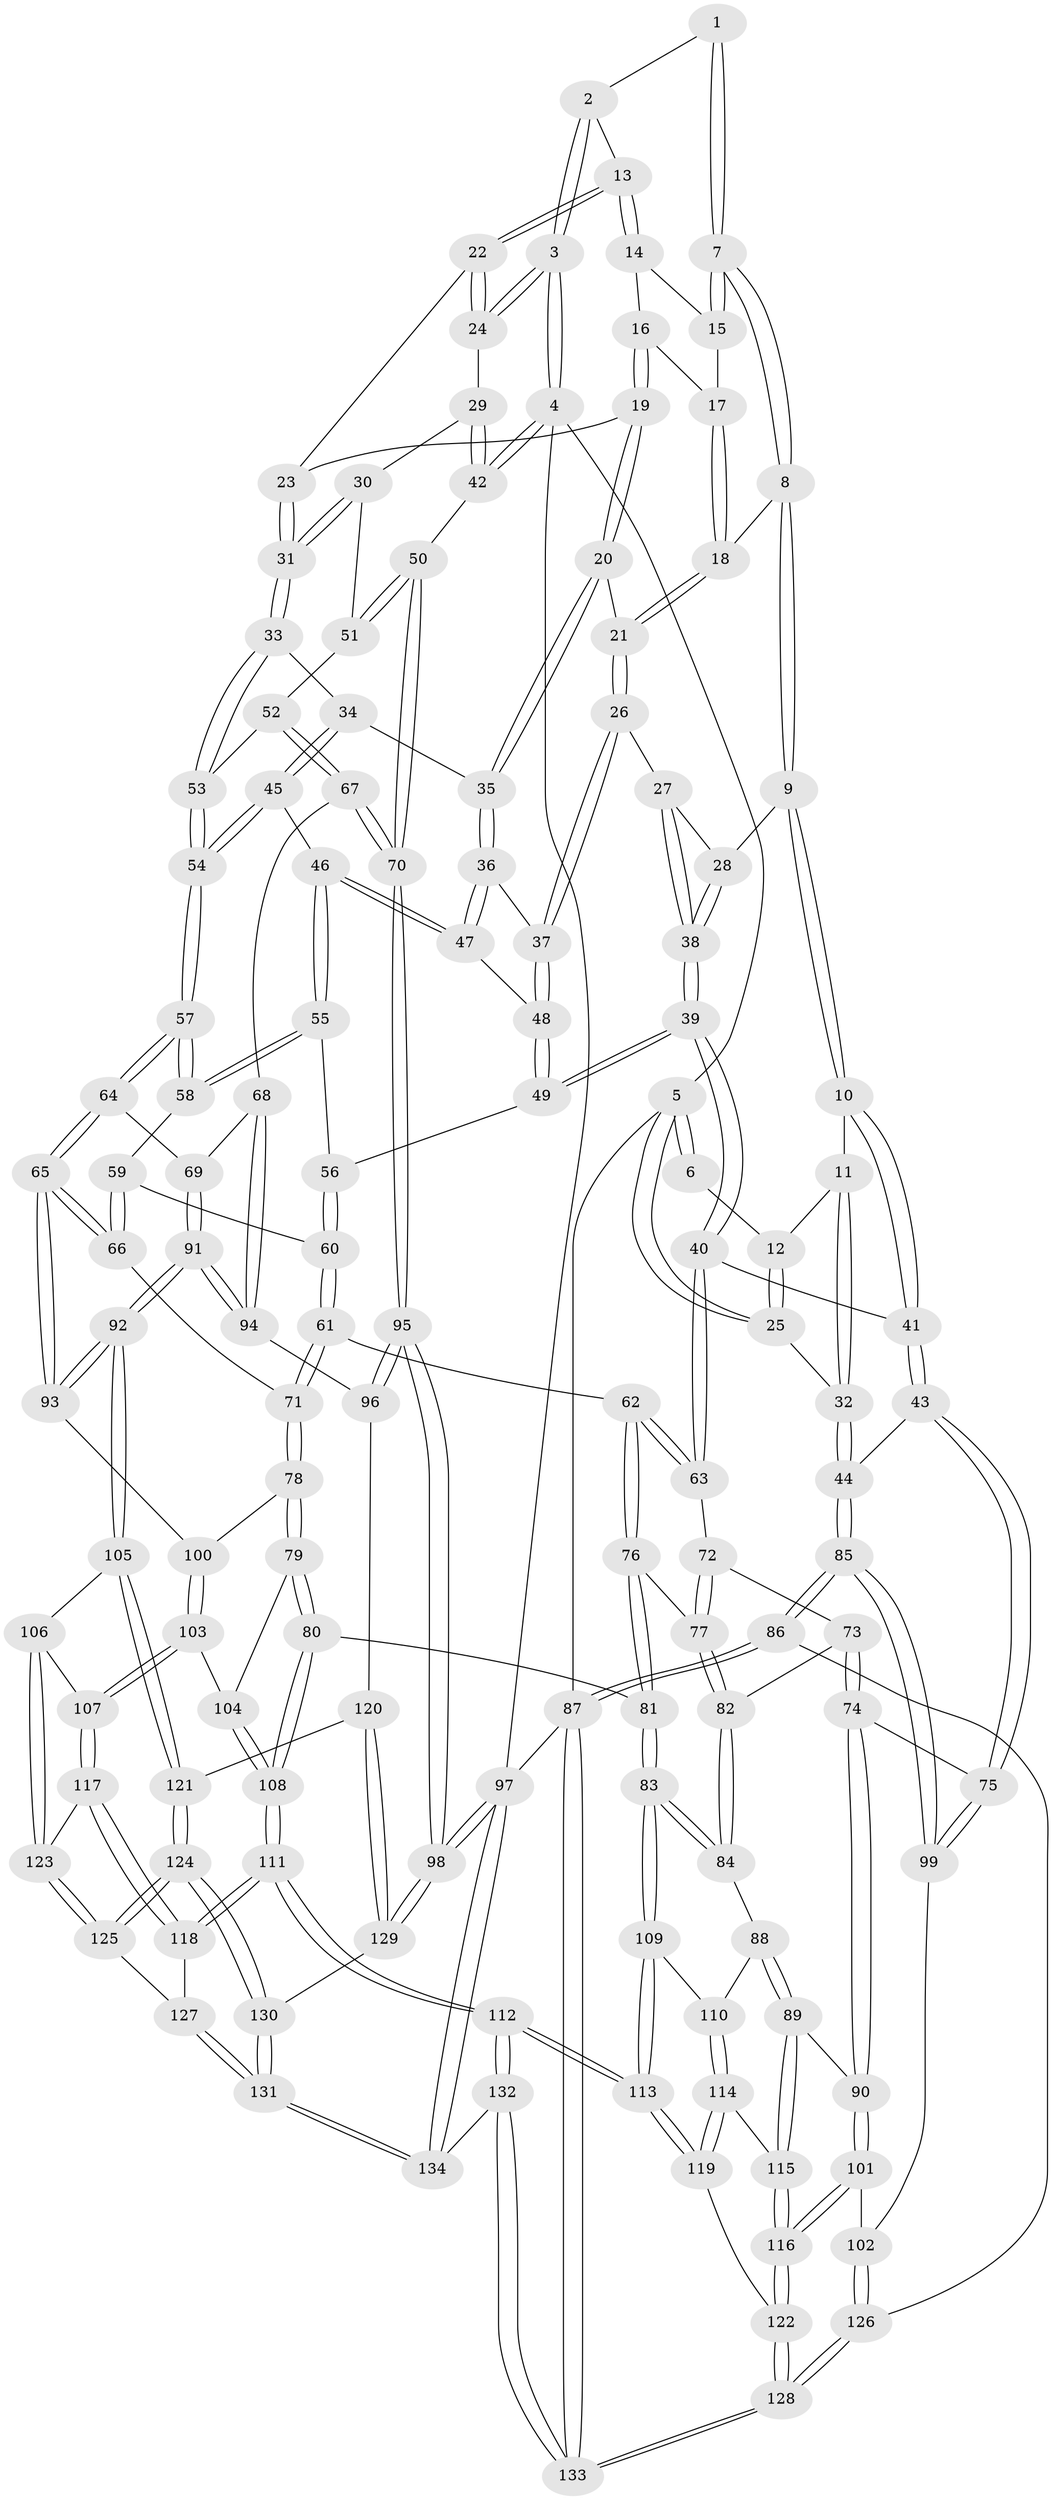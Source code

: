 // coarse degree distribution, {3: 0.09523809523809523, 4: 0.4880952380952381, 6: 0.05952380952380952, 5: 0.35714285714285715}
// Generated by graph-tools (version 1.1) at 2025/52/02/27/25 19:52:36]
// undirected, 134 vertices, 332 edges
graph export_dot {
graph [start="1"]
  node [color=gray90,style=filled];
  1 [pos="+0.3260031518517818+0"];
  2 [pos="+0.8104546471307655+0"];
  3 [pos="+1+0"];
  4 [pos="+1+0"];
  5 [pos="+0+0"];
  6 [pos="+0.2782646001646559+0"];
  7 [pos="+0.3659765256772058+0"];
  8 [pos="+0.37305097939207166+0.10867433915997206"];
  9 [pos="+0.3257653841816377+0.20632707330423775"];
  10 [pos="+0.24717091637170008+0.23943927354417077"];
  11 [pos="+0.14533203791849666+0.1750601547987191"];
  12 [pos="+0.1443472754384271+0.10973712774761062"];
  13 [pos="+0.7286403782520201+0.005383736659520933"];
  14 [pos="+0.7025129758215869+0.019420006065330495"];
  15 [pos="+0.46445091242399394+0.016609820043852502"];
  16 [pos="+0.576168744655879+0.09145992725942075"];
  17 [pos="+0.5578023182835068+0.08557497265279661"];
  18 [pos="+0.4766263125544057+0.17385965766729483"];
  19 [pos="+0.5941996527203829+0.2238209472558561"];
  20 [pos="+0.5939813293972924+0.22419793486438824"];
  21 [pos="+0.49161776328611684+0.19322354434223962"];
  22 [pos="+0.7375342441562273+0.0824826096966883"];
  23 [pos="+0.7011116875581856+0.1650717154744754"];
  24 [pos="+0.8693820041949355+0.20385864700826276"];
  25 [pos="+0+0"];
  26 [pos="+0.4340841369893842+0.2955697801788996"];
  27 [pos="+0.4304597320514361+0.29397476695891006"];
  28 [pos="+0.36374685494330056+0.24880644157842285"];
  29 [pos="+0.8673264730009076+0.22614562415010658"];
  30 [pos="+0.8446788297094988+0.2693553700950241"];
  31 [pos="+0.785289569348233+0.30258605463907073"];
  32 [pos="+0+0.38103274161333245"];
  33 [pos="+0.7799520162259365+0.3097579372720841"];
  34 [pos="+0.6025182382687163+0.26376504505274834"];
  35 [pos="+0.5964397518682419+0.25594416542699355"];
  36 [pos="+0.4979253524030443+0.3192213171694971"];
  37 [pos="+0.434918678531778+0.29663387275598996"];
  38 [pos="+0.33405507654644306+0.36442823538097185"];
  39 [pos="+0.2786147238074951+0.4581114003324574"];
  40 [pos="+0.26708733775969623+0.46347475311076713"];
  41 [pos="+0.21389413754907363+0.43957732364397656"];
  42 [pos="+1+0.31794107302869684"];
  43 [pos="+0.0670544844268728+0.46282942895887197"];
  44 [pos="+0+0.42347471516988516"];
  45 [pos="+0.6242141103077159+0.4101832535404069"];
  46 [pos="+0.5315607572432159+0.4103438040002057"];
  47 [pos="+0.5074549734202238+0.3598448060108628"];
  48 [pos="+0.40627354440304225+0.40243351259383514"];
  49 [pos="+0.39240192529586126+0.43151518397985206"];
  50 [pos="+1+0.4463113637434735"];
  51 [pos="+0.873046548880396+0.29494767378779385"];
  52 [pos="+0.9173812577719491+0.4592348625923603"];
  53 [pos="+0.7644979086864025+0.38136948815191823"];
  54 [pos="+0.6886888247431969+0.4602882817735613"];
  55 [pos="+0.502192280693897+0.44171992750172384"];
  56 [pos="+0.41247591354085994+0.4393718605586051"];
  57 [pos="+0.6889960437396689+0.5243191977635535"];
  58 [pos="+0.5083651583803631+0.47511461204401634"];
  59 [pos="+0.5055000746222631+0.5067792654917614"];
  60 [pos="+0.45961742124978294+0.5461323333107408"];
  61 [pos="+0.44109706884564376+0.5918166914804599"];
  62 [pos="+0.4000744786295473+0.5913337323708745"];
  63 [pos="+0.2726050611230371+0.47653144141615045"];
  64 [pos="+0.6920929948074621+0.5559131304201773"];
  65 [pos="+0.6472884032084136+0.6075764574328099"];
  66 [pos="+0.6458847637038179+0.6072490441100544"];
  67 [pos="+1+0.5282469256778916"];
  68 [pos="+0.849535078911602+0.5943746945687487"];
  69 [pos="+0.8472414751050147+0.594198951112799"];
  70 [pos="+1+0.5257847594777404"];
  71 [pos="+0.45790516216738736+0.6055485632953721"];
  72 [pos="+0.2638578723966551+0.5713529660980747"];
  73 [pos="+0.2395093215484355+0.6297993032388947"];
  74 [pos="+0.20048746572966522+0.6894284116824344"];
  75 [pos="+0.15479077920121212+0.6724040075322164"];
  76 [pos="+0.3892865056294271+0.6098237122592194"];
  77 [pos="+0.3231504307264376+0.6556308410983681"];
  78 [pos="+0.4682341637881878+0.7069086362392791"];
  79 [pos="+0.46258294199725414+0.7169149974899636"];
  80 [pos="+0.41426495841019023+0.7451314517176668"];
  81 [pos="+0.3852856959338029+0.7460724711008676"];
  82 [pos="+0.31863648895420826+0.6679573673902842"];
  83 [pos="+0.3742990244286943+0.7505454920095368"];
  84 [pos="+0.3098332418330698+0.7358266016428046"];
  85 [pos="+0+0.7484269814264229"];
  86 [pos="+0+0.83221820819641"];
  87 [pos="+0+1"];
  88 [pos="+0.30483410848044673+0.7372979231827448"];
  89 [pos="+0.26745441916547397+0.7454062465937011"];
  90 [pos="+0.23401362405584453+0.7389002638403223"];
  91 [pos="+0.7370930294275154+0.779787666402067"];
  92 [pos="+0.7279536084141701+0.7829861710961136"];
  93 [pos="+0.6426815676614267+0.6500633157602099"];
  94 [pos="+0.8665518131893397+0.7637620181678869"];
  95 [pos="+1+0.6879007996903584"];
  96 [pos="+0.8949496100839917+0.7850723534908882"];
  97 [pos="+1+1"];
  98 [pos="+1+0.9248338234973958"];
  99 [pos="+0.006627457369860429+0.7745074147385296"];
  100 [pos="+0.6117805791203328+0.6795585772345117"];
  101 [pos="+0.1546761188684973+0.8418144087385541"];
  102 [pos="+0.09554606407419139+0.8295480003239178"];
  103 [pos="+0.5627304775198148+0.7849637697904615"];
  104 [pos="+0.5166819774364224+0.7704918885204926"];
  105 [pos="+0.7256453343069573+0.7914349497657828"];
  106 [pos="+0.7025348997860992+0.8149200420978416"];
  107 [pos="+0.5655271606849677+0.7977234706210276"];
  108 [pos="+0.46288724778094253+0.8194322774938656"];
  109 [pos="+0.37311731610846155+0.8127939510833526"];
  110 [pos="+0.32062507759785164+0.8236399113070149"];
  111 [pos="+0.48588087019963316+0.9692867408181077"];
  112 [pos="+0.4688918821035244+0.9940583823026953"];
  113 [pos="+0.3827422921725349+0.9205443211451376"];
  114 [pos="+0.3028666336462683+0.8547451746914866"];
  115 [pos="+0.2796122413940345+0.824345680587951"];
  116 [pos="+0.18960245634088574+0.8949783977583624"];
  117 [pos="+0.553154202007667+0.8583334080211952"];
  118 [pos="+0.49122056899348526+0.9646887927948925"];
  119 [pos="+0.3264065121639548+0.9054817781570402"];
  120 [pos="+0.8895523894017028+0.8641707536491441"];
  121 [pos="+0.7869986425833831+0.8730752964384756"];
  122 [pos="+0.20348142200417024+0.9290234251982987"];
  123 [pos="+0.685581617885805+0.8481744632709461"];
  124 [pos="+0.7672348966534249+0.9721617739905237"];
  125 [pos="+0.6793219203960359+0.8964181647421846"];
  126 [pos="+0.07149916069750524+0.938934834888734"];
  127 [pos="+0.6414833352987307+0.9247652614902511"];
  128 [pos="+0.1458444147518159+1"];
  129 [pos="+0.9110369573910558+0.9099646122643972"];
  130 [pos="+0.8099497145550298+1"];
  131 [pos="+0.8013363924508786+1"];
  132 [pos="+0.4673182931123342+1"];
  133 [pos="+0.12511600408328474+1"];
  134 [pos="+0.7994233431629488+1"];
  1 -- 2;
  1 -- 7;
  1 -- 7;
  2 -- 3;
  2 -- 3;
  2 -- 13;
  3 -- 4;
  3 -- 4;
  3 -- 24;
  3 -- 24;
  4 -- 5;
  4 -- 42;
  4 -- 42;
  4 -- 97;
  5 -- 6;
  5 -- 6;
  5 -- 25;
  5 -- 25;
  5 -- 87;
  6 -- 12;
  7 -- 8;
  7 -- 8;
  7 -- 15;
  7 -- 15;
  8 -- 9;
  8 -- 9;
  8 -- 18;
  9 -- 10;
  9 -- 10;
  9 -- 28;
  10 -- 11;
  10 -- 41;
  10 -- 41;
  11 -- 12;
  11 -- 32;
  11 -- 32;
  12 -- 25;
  12 -- 25;
  13 -- 14;
  13 -- 14;
  13 -- 22;
  13 -- 22;
  14 -- 15;
  14 -- 16;
  15 -- 17;
  16 -- 17;
  16 -- 19;
  16 -- 19;
  17 -- 18;
  17 -- 18;
  18 -- 21;
  18 -- 21;
  19 -- 20;
  19 -- 20;
  19 -- 23;
  20 -- 21;
  20 -- 35;
  20 -- 35;
  21 -- 26;
  21 -- 26;
  22 -- 23;
  22 -- 24;
  22 -- 24;
  23 -- 31;
  23 -- 31;
  24 -- 29;
  25 -- 32;
  26 -- 27;
  26 -- 37;
  26 -- 37;
  27 -- 28;
  27 -- 38;
  27 -- 38;
  28 -- 38;
  28 -- 38;
  29 -- 30;
  29 -- 42;
  29 -- 42;
  30 -- 31;
  30 -- 31;
  30 -- 51;
  31 -- 33;
  31 -- 33;
  32 -- 44;
  32 -- 44;
  33 -- 34;
  33 -- 53;
  33 -- 53;
  34 -- 35;
  34 -- 45;
  34 -- 45;
  35 -- 36;
  35 -- 36;
  36 -- 37;
  36 -- 47;
  36 -- 47;
  37 -- 48;
  37 -- 48;
  38 -- 39;
  38 -- 39;
  39 -- 40;
  39 -- 40;
  39 -- 49;
  39 -- 49;
  40 -- 41;
  40 -- 63;
  40 -- 63;
  41 -- 43;
  41 -- 43;
  42 -- 50;
  43 -- 44;
  43 -- 75;
  43 -- 75;
  44 -- 85;
  44 -- 85;
  45 -- 46;
  45 -- 54;
  45 -- 54;
  46 -- 47;
  46 -- 47;
  46 -- 55;
  46 -- 55;
  47 -- 48;
  48 -- 49;
  48 -- 49;
  49 -- 56;
  50 -- 51;
  50 -- 51;
  50 -- 70;
  50 -- 70;
  51 -- 52;
  52 -- 53;
  52 -- 67;
  52 -- 67;
  53 -- 54;
  53 -- 54;
  54 -- 57;
  54 -- 57;
  55 -- 56;
  55 -- 58;
  55 -- 58;
  56 -- 60;
  56 -- 60;
  57 -- 58;
  57 -- 58;
  57 -- 64;
  57 -- 64;
  58 -- 59;
  59 -- 60;
  59 -- 66;
  59 -- 66;
  60 -- 61;
  60 -- 61;
  61 -- 62;
  61 -- 71;
  61 -- 71;
  62 -- 63;
  62 -- 63;
  62 -- 76;
  62 -- 76;
  63 -- 72;
  64 -- 65;
  64 -- 65;
  64 -- 69;
  65 -- 66;
  65 -- 66;
  65 -- 93;
  65 -- 93;
  66 -- 71;
  67 -- 68;
  67 -- 70;
  67 -- 70;
  68 -- 69;
  68 -- 94;
  68 -- 94;
  69 -- 91;
  69 -- 91;
  70 -- 95;
  70 -- 95;
  71 -- 78;
  71 -- 78;
  72 -- 73;
  72 -- 77;
  72 -- 77;
  73 -- 74;
  73 -- 74;
  73 -- 82;
  74 -- 75;
  74 -- 90;
  74 -- 90;
  75 -- 99;
  75 -- 99;
  76 -- 77;
  76 -- 81;
  76 -- 81;
  77 -- 82;
  77 -- 82;
  78 -- 79;
  78 -- 79;
  78 -- 100;
  79 -- 80;
  79 -- 80;
  79 -- 104;
  80 -- 81;
  80 -- 108;
  80 -- 108;
  81 -- 83;
  81 -- 83;
  82 -- 84;
  82 -- 84;
  83 -- 84;
  83 -- 84;
  83 -- 109;
  83 -- 109;
  84 -- 88;
  85 -- 86;
  85 -- 86;
  85 -- 99;
  85 -- 99;
  86 -- 87;
  86 -- 87;
  86 -- 126;
  87 -- 133;
  87 -- 133;
  87 -- 97;
  88 -- 89;
  88 -- 89;
  88 -- 110;
  89 -- 90;
  89 -- 115;
  89 -- 115;
  90 -- 101;
  90 -- 101;
  91 -- 92;
  91 -- 92;
  91 -- 94;
  91 -- 94;
  92 -- 93;
  92 -- 93;
  92 -- 105;
  92 -- 105;
  93 -- 100;
  94 -- 96;
  95 -- 96;
  95 -- 96;
  95 -- 98;
  95 -- 98;
  96 -- 120;
  97 -- 98;
  97 -- 98;
  97 -- 134;
  97 -- 134;
  98 -- 129;
  98 -- 129;
  99 -- 102;
  100 -- 103;
  100 -- 103;
  101 -- 102;
  101 -- 116;
  101 -- 116;
  102 -- 126;
  102 -- 126;
  103 -- 104;
  103 -- 107;
  103 -- 107;
  104 -- 108;
  104 -- 108;
  105 -- 106;
  105 -- 121;
  105 -- 121;
  106 -- 107;
  106 -- 123;
  106 -- 123;
  107 -- 117;
  107 -- 117;
  108 -- 111;
  108 -- 111;
  109 -- 110;
  109 -- 113;
  109 -- 113;
  110 -- 114;
  110 -- 114;
  111 -- 112;
  111 -- 112;
  111 -- 118;
  111 -- 118;
  112 -- 113;
  112 -- 113;
  112 -- 132;
  112 -- 132;
  113 -- 119;
  113 -- 119;
  114 -- 115;
  114 -- 119;
  114 -- 119;
  115 -- 116;
  115 -- 116;
  116 -- 122;
  116 -- 122;
  117 -- 118;
  117 -- 118;
  117 -- 123;
  118 -- 127;
  119 -- 122;
  120 -- 121;
  120 -- 129;
  120 -- 129;
  121 -- 124;
  121 -- 124;
  122 -- 128;
  122 -- 128;
  123 -- 125;
  123 -- 125;
  124 -- 125;
  124 -- 125;
  124 -- 130;
  124 -- 130;
  125 -- 127;
  126 -- 128;
  126 -- 128;
  127 -- 131;
  127 -- 131;
  128 -- 133;
  128 -- 133;
  129 -- 130;
  130 -- 131;
  130 -- 131;
  131 -- 134;
  131 -- 134;
  132 -- 133;
  132 -- 133;
  132 -- 134;
}
